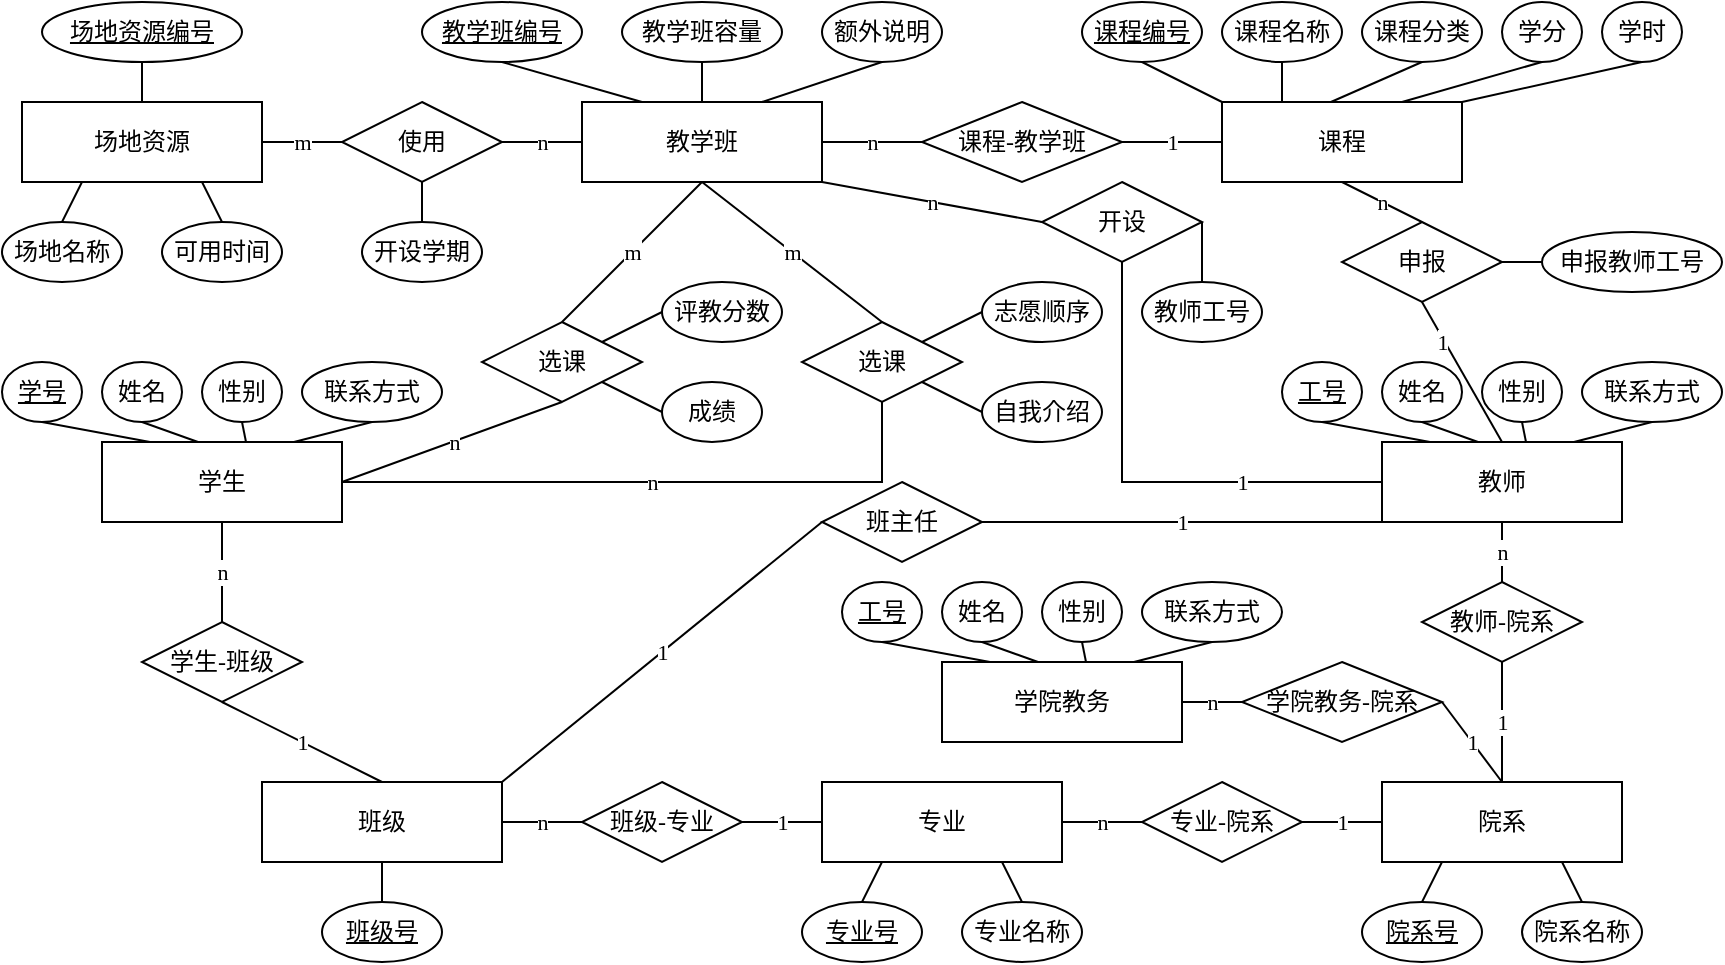 <mxfile version="24.7.17">
  <diagram id="R2lEEEUBdFMjLlhIrx00" name="Page-1">
    <mxGraphModel dx="437" dy="256" grid="1" gridSize="10" guides="1" tooltips="1" connect="1" arrows="1" fold="1" page="1" pageScale="1" pageWidth="1169" pageHeight="827" math="0" shadow="0" extFonts="Permanent Marker^https://fonts.googleapis.com/css?family=Permanent+Marker">
      <root>
        <mxCell id="0" />
        <mxCell id="1" parent="0" />
        <mxCell id="rlZl26VW5r2tXbXL2Wnd-157" value="学生" style="rounded=0;whiteSpace=wrap;html=1;fontFamily=宋体-简;" parent="1" vertex="1">
          <mxGeometry x="90" y="260" width="120" height="40" as="geometry" />
        </mxCell>
        <mxCell id="rlZl26VW5r2tXbXL2Wnd-158" value="学号" style="ellipse;whiteSpace=wrap;html=1;fontStyle=4;fontFamily=宋体-简;" parent="1" vertex="1">
          <mxGeometry x="40" y="220" width="40" height="30" as="geometry" />
        </mxCell>
        <mxCell id="rlZl26VW5r2tXbXL2Wnd-159" value="姓名" style="ellipse;whiteSpace=wrap;html=1;fontFamily=宋体-简;" parent="1" vertex="1">
          <mxGeometry x="90" y="220" width="40" height="30" as="geometry" />
        </mxCell>
        <mxCell id="rlZl26VW5r2tXbXL2Wnd-160" value="性别" style="ellipse;whiteSpace=wrap;html=1;fontFamily=宋体-简;" parent="1" vertex="1">
          <mxGeometry x="140" y="220" width="40" height="30" as="geometry" />
        </mxCell>
        <mxCell id="rlZl26VW5r2tXbXL2Wnd-161" value="" style="endArrow=none;html=1;rounded=0;entryX=0.5;entryY=1;entryDx=0;entryDy=0;exitX=0.2;exitY=0;exitDx=0;exitDy=0;exitPerimeter=0;fontFamily=宋体-简;" parent="1" source="rlZl26VW5r2tXbXL2Wnd-157" target="rlZl26VW5r2tXbXL2Wnd-158" edge="1">
          <mxGeometry width="50" height="50" relative="1" as="geometry">
            <mxPoint x="184" y="298.39" as="sourcePoint" />
            <mxPoint x="234" y="248.39" as="targetPoint" />
          </mxGeometry>
        </mxCell>
        <mxCell id="rlZl26VW5r2tXbXL2Wnd-162" value="" style="endArrow=none;html=1;rounded=0;entryX=0.5;entryY=1;entryDx=0;entryDy=0;exitX=0.4;exitY=0;exitDx=0;exitDy=0;exitPerimeter=0;fontFamily=宋体-简;" parent="1" source="rlZl26VW5r2tXbXL2Wnd-157" target="rlZl26VW5r2tXbXL2Wnd-159" edge="1">
          <mxGeometry width="50" height="50" relative="1" as="geometry">
            <mxPoint x="154" y="298.39" as="sourcePoint" />
            <mxPoint x="204" y="248.39" as="targetPoint" />
          </mxGeometry>
        </mxCell>
        <mxCell id="rlZl26VW5r2tXbXL2Wnd-163" value="" style="endArrow=none;html=1;rounded=0;entryX=0.5;entryY=1;entryDx=0;entryDy=0;exitX=0.6;exitY=0;exitDx=0;exitDy=0;exitPerimeter=0;fontFamily=宋体-简;" parent="1" source="rlZl26VW5r2tXbXL2Wnd-157" target="rlZl26VW5r2tXbXL2Wnd-160" edge="1">
          <mxGeometry width="50" height="50" relative="1" as="geometry">
            <mxPoint x="184" y="298.39" as="sourcePoint" />
            <mxPoint x="234" y="248.39" as="targetPoint" />
          </mxGeometry>
        </mxCell>
        <mxCell id="rlZl26VW5r2tXbXL2Wnd-164" value="联系方式" style="ellipse;whiteSpace=wrap;html=1;fontFamily=宋体-简;" parent="1" vertex="1">
          <mxGeometry x="190" y="220" width="70" height="30" as="geometry" />
        </mxCell>
        <mxCell id="rlZl26VW5r2tXbXL2Wnd-165" value="" style="endArrow=none;html=1;rounded=0;entryX=0.5;entryY=1;entryDx=0;entryDy=0;exitX=0.8;exitY=0;exitDx=0;exitDy=0;exitPerimeter=0;fontFamily=宋体-简;" parent="1" source="rlZl26VW5r2tXbXL2Wnd-157" target="rlZl26VW5r2tXbXL2Wnd-164" edge="1">
          <mxGeometry width="50" height="50" relative="1" as="geometry">
            <mxPoint x="184" y="298.39" as="sourcePoint" />
            <mxPoint x="234" y="248.39" as="targetPoint" />
          </mxGeometry>
        </mxCell>
        <mxCell id="rlZl26VW5r2tXbXL2Wnd-166" value="班级" style="rounded=0;whiteSpace=wrap;html=1;fontFamily=宋体-简;" parent="1" vertex="1">
          <mxGeometry x="170" y="430" width="120" height="40" as="geometry" />
        </mxCell>
        <mxCell id="rlZl26VW5r2tXbXL2Wnd-167" value="院系" style="rounded=0;whiteSpace=wrap;html=1;fontFamily=宋体-简;" parent="1" vertex="1">
          <mxGeometry x="730" y="430" width="120" height="40" as="geometry" />
        </mxCell>
        <mxCell id="rlZl26VW5r2tXbXL2Wnd-168" value="专业" style="rounded=0;whiteSpace=wrap;html=1;fontFamily=宋体-简;" parent="1" vertex="1">
          <mxGeometry x="450" y="430" width="120" height="40" as="geometry" />
        </mxCell>
        <mxCell id="rlZl26VW5r2tXbXL2Wnd-169" value="专业-院系" style="rhombus;whiteSpace=wrap;html=1;fontFamily=宋体-简;" parent="1" vertex="1">
          <mxGeometry x="610" y="430" width="80" height="40" as="geometry" />
        </mxCell>
        <mxCell id="rlZl26VW5r2tXbXL2Wnd-170" value="" style="endArrow=none;html=1;rounded=0;entryX=0;entryY=0.5;entryDx=0;entryDy=0;exitX=1;exitY=0.5;exitDx=0;exitDy=0;fontFamily=宋体-简;" parent="1" source="rlZl26VW5r2tXbXL2Wnd-168" target="rlZl26VW5r2tXbXL2Wnd-169" edge="1">
          <mxGeometry width="50" height="50" relative="1" as="geometry">
            <mxPoint x="644" y="512" as="sourcePoint" />
            <mxPoint x="654" y="572" as="targetPoint" />
          </mxGeometry>
        </mxCell>
        <mxCell id="rlZl26VW5r2tXbXL2Wnd-171" value="n" style="edgeLabel;html=1;align=center;verticalAlign=middle;resizable=0;points=[];fontFamily=宋体-简;" parent="rlZl26VW5r2tXbXL2Wnd-170" vertex="1" connectable="0">
          <mxGeometry relative="1" as="geometry">
            <mxPoint as="offset" />
          </mxGeometry>
        </mxCell>
        <mxCell id="rlZl26VW5r2tXbXL2Wnd-172" value="" style="endArrow=none;html=1;rounded=0;entryX=0;entryY=0.5;entryDx=0;entryDy=0;fontFamily=宋体-简;exitX=1;exitY=0.5;exitDx=0;exitDy=0;" parent="1" source="rlZl26VW5r2tXbXL2Wnd-169" target="rlZl26VW5r2tXbXL2Wnd-167" edge="1">
          <mxGeometry width="50" height="50" relative="1" as="geometry">
            <mxPoint x="674" y="450" as="sourcePoint" />
            <mxPoint x="604" y="458" as="targetPoint" />
          </mxGeometry>
        </mxCell>
        <mxCell id="rlZl26VW5r2tXbXL2Wnd-173" value="1" style="edgeLabel;html=1;align=center;verticalAlign=middle;resizable=0;points=[];fontFamily=宋体-简;" parent="rlZl26VW5r2tXbXL2Wnd-172" vertex="1" connectable="0">
          <mxGeometry relative="1" as="geometry">
            <mxPoint as="offset" />
          </mxGeometry>
        </mxCell>
        <mxCell id="rlZl26VW5r2tXbXL2Wnd-174" value="班级-专业" style="rhombus;whiteSpace=wrap;html=1;fontFamily=宋体-简;" parent="1" vertex="1">
          <mxGeometry x="330" y="430" width="80" height="40" as="geometry" />
        </mxCell>
        <mxCell id="rlZl26VW5r2tXbXL2Wnd-175" value="" style="endArrow=none;html=1;rounded=0;entryX=1;entryY=0.5;entryDx=0;entryDy=0;exitX=0;exitY=0.5;exitDx=0;exitDy=0;fontFamily=宋体-简;" parent="1" source="rlZl26VW5r2tXbXL2Wnd-174" target="rlZl26VW5r2tXbXL2Wnd-166" edge="1">
          <mxGeometry width="50" height="50" relative="1" as="geometry">
            <mxPoint x="344" y="580" as="sourcePoint" />
            <mxPoint x="394" y="530" as="targetPoint" />
          </mxGeometry>
        </mxCell>
        <mxCell id="rlZl26VW5r2tXbXL2Wnd-176" value="n" style="edgeLabel;html=1;align=center;verticalAlign=middle;resizable=0;points=[];fontFamily=宋体-简;" parent="rlZl26VW5r2tXbXL2Wnd-175" vertex="1" connectable="0">
          <mxGeometry relative="1" as="geometry">
            <mxPoint as="offset" />
          </mxGeometry>
        </mxCell>
        <mxCell id="rlZl26VW5r2tXbXL2Wnd-177" value="" style="endArrow=none;html=1;rounded=0;exitX=1;exitY=0.5;exitDx=0;exitDy=0;entryX=0;entryY=0.5;entryDx=0;entryDy=0;fontFamily=宋体-简;" parent="1" source="rlZl26VW5r2tXbXL2Wnd-174" target="rlZl26VW5r2tXbXL2Wnd-168" edge="1">
          <mxGeometry width="50" height="50" relative="1" as="geometry">
            <mxPoint x="554" y="560" as="sourcePoint" />
            <mxPoint x="604" y="510" as="targetPoint" />
          </mxGeometry>
        </mxCell>
        <mxCell id="rlZl26VW5r2tXbXL2Wnd-178" value="1" style="edgeLabel;html=1;align=center;verticalAlign=middle;resizable=0;points=[];fontFamily=宋体-简;" parent="rlZl26VW5r2tXbXL2Wnd-177" vertex="1" connectable="0">
          <mxGeometry relative="1" as="geometry">
            <mxPoint as="offset" />
          </mxGeometry>
        </mxCell>
        <mxCell id="rlZl26VW5r2tXbXL2Wnd-179" value="班级号" style="ellipse;whiteSpace=wrap;html=1;fontStyle=4;fontFamily=宋体-简;" parent="1" vertex="1">
          <mxGeometry x="200" y="490" width="60" height="30" as="geometry" />
        </mxCell>
        <mxCell id="rlZl26VW5r2tXbXL2Wnd-185" value="" style="endArrow=none;html=1;rounded=0;entryX=0.5;entryY=1;entryDx=0;entryDy=0;exitX=0.5;exitY=0;exitDx=0;exitDy=0;fontFamily=宋体-简;" parent="1" source="rlZl26VW5r2tXbXL2Wnd-179" target="rlZl26VW5r2tXbXL2Wnd-166" edge="1">
          <mxGeometry width="50" height="50" relative="1" as="geometry">
            <mxPoint x="364" y="460" as="sourcePoint" />
            <mxPoint x="414" y="410" as="targetPoint" />
          </mxGeometry>
        </mxCell>
        <mxCell id="rlZl26VW5r2tXbXL2Wnd-186" value="专业名称" style="ellipse;whiteSpace=wrap;html=1;fontFamily=宋体-简;" parent="1" vertex="1">
          <mxGeometry x="520" y="490" width="60" height="30" as="geometry" />
        </mxCell>
        <mxCell id="rlZl26VW5r2tXbXL2Wnd-187" value="" style="endArrow=none;html=1;rounded=0;entryX=0.75;entryY=1;entryDx=0;entryDy=0;exitX=0.5;exitY=0;exitDx=0;exitDy=0;fontFamily=宋体-简;" parent="1" source="rlZl26VW5r2tXbXL2Wnd-186" target="rlZl26VW5r2tXbXL2Wnd-168" edge="1">
          <mxGeometry width="50" height="50" relative="1" as="geometry">
            <mxPoint x="224" y="500" as="sourcePoint" />
            <mxPoint x="224" y="480" as="targetPoint" />
          </mxGeometry>
        </mxCell>
        <mxCell id="rlZl26VW5r2tXbXL2Wnd-188" value="专业号" style="ellipse;whiteSpace=wrap;html=1;fontStyle=4;fontFamily=宋体-简;" parent="1" vertex="1">
          <mxGeometry x="440" y="490" width="60" height="30" as="geometry" />
        </mxCell>
        <mxCell id="rlZl26VW5r2tXbXL2Wnd-189" value="" style="endArrow=none;html=1;rounded=0;entryX=0.25;entryY=1;entryDx=0;entryDy=0;exitX=0.5;exitY=0;exitDx=0;exitDy=0;fontFamily=宋体-简;" parent="1" source="rlZl26VW5r2tXbXL2Wnd-188" target="rlZl26VW5r2tXbXL2Wnd-168" edge="1">
          <mxGeometry width="50" height="50" relative="1" as="geometry">
            <mxPoint x="534" y="500" as="sourcePoint" />
            <mxPoint x="534" y="480" as="targetPoint" />
          </mxGeometry>
        </mxCell>
        <mxCell id="rlZl26VW5r2tXbXL2Wnd-190" value="院系名称" style="ellipse;whiteSpace=wrap;html=1;fontFamily=宋体-简;" parent="1" vertex="1">
          <mxGeometry x="800" y="490" width="60" height="30" as="geometry" />
        </mxCell>
        <mxCell id="rlZl26VW5r2tXbXL2Wnd-191" value="" style="endArrow=none;html=1;rounded=0;exitX=0.5;exitY=0;exitDx=0;exitDy=0;entryX=0.75;entryY=1;entryDx=0;entryDy=0;fontFamily=宋体-简;" parent="1" source="rlZl26VW5r2tXbXL2Wnd-190" target="rlZl26VW5r2tXbXL2Wnd-167" edge="1">
          <mxGeometry width="50" height="50" relative="1" as="geometry">
            <mxPoint x="504" y="500" as="sourcePoint" />
            <mxPoint x="804" y="470" as="targetPoint" />
          </mxGeometry>
        </mxCell>
        <mxCell id="rlZl26VW5r2tXbXL2Wnd-192" value="院系号" style="ellipse;whiteSpace=wrap;html=1;fontStyle=4;fontFamily=宋体-简;" parent="1" vertex="1">
          <mxGeometry x="720" y="490" width="60" height="30" as="geometry" />
        </mxCell>
        <mxCell id="rlZl26VW5r2tXbXL2Wnd-193" value="" style="endArrow=none;html=1;rounded=0;exitX=0.5;exitY=0;exitDx=0;exitDy=0;entryX=0.25;entryY=1;entryDx=0;entryDy=0;fontFamily=宋体-简;" parent="1" source="rlZl26VW5r2tXbXL2Wnd-192" target="rlZl26VW5r2tXbXL2Wnd-167" edge="1">
          <mxGeometry width="50" height="50" relative="1" as="geometry">
            <mxPoint x="814" y="500" as="sourcePoint" />
            <mxPoint x="754" y="480" as="targetPoint" />
          </mxGeometry>
        </mxCell>
        <mxCell id="rlZl26VW5r2tXbXL2Wnd-194" value="学生-班级" style="rhombus;whiteSpace=wrap;html=1;fontFamily=宋体-简;" parent="1" vertex="1">
          <mxGeometry x="110" y="350" width="80" height="40" as="geometry" />
        </mxCell>
        <mxCell id="rlZl26VW5r2tXbXL2Wnd-195" value="" style="endArrow=none;html=1;rounded=0;exitX=0.5;exitY=1;exitDx=0;exitDy=0;entryX=0.5;entryY=0;entryDx=0;entryDy=0;fontFamily=宋体-简;" parent="1" source="rlZl26VW5r2tXbXL2Wnd-194" target="rlZl26VW5r2tXbXL2Wnd-166" edge="1">
          <mxGeometry width="50" height="50" relative="1" as="geometry">
            <mxPoint x="304" y="380.72" as="sourcePoint" />
            <mxPoint x="344" y="380.72" as="targetPoint" />
          </mxGeometry>
        </mxCell>
        <mxCell id="rlZl26VW5r2tXbXL2Wnd-196" value="1" style="edgeLabel;html=1;align=center;verticalAlign=middle;resizable=0;points=[];fontFamily=宋体-简;" parent="rlZl26VW5r2tXbXL2Wnd-195" vertex="1" connectable="0">
          <mxGeometry relative="1" as="geometry">
            <mxPoint as="offset" />
          </mxGeometry>
        </mxCell>
        <mxCell id="rlZl26VW5r2tXbXL2Wnd-197" value="" style="endArrow=none;html=1;rounded=0;entryX=0.5;entryY=1;entryDx=0;entryDy=0;exitX=0.5;exitY=0;exitDx=0;exitDy=0;fontFamily=宋体-简;" parent="1" source="rlZl26VW5r2tXbXL2Wnd-194" target="rlZl26VW5r2tXbXL2Wnd-157" edge="1">
          <mxGeometry width="50" height="50" relative="1" as="geometry">
            <mxPoint x="264" y="450" as="sourcePoint" />
            <mxPoint x="224" y="450" as="targetPoint" />
          </mxGeometry>
        </mxCell>
        <mxCell id="rlZl26VW5r2tXbXL2Wnd-198" value="n" style="edgeLabel;html=1;align=center;verticalAlign=middle;resizable=0;points=[];fontFamily=宋体-简;" parent="rlZl26VW5r2tXbXL2Wnd-197" vertex="1" connectable="0">
          <mxGeometry relative="1" as="geometry">
            <mxPoint as="offset" />
          </mxGeometry>
        </mxCell>
        <mxCell id="rlZl26VW5r2tXbXL2Wnd-209" value="教师" style="rounded=0;whiteSpace=wrap;html=1;fontFamily=宋体-简;" parent="1" vertex="1">
          <mxGeometry x="730" y="260" width="120" height="40" as="geometry" />
        </mxCell>
        <mxCell id="rlZl26VW5r2tXbXL2Wnd-210" value="工号" style="ellipse;whiteSpace=wrap;html=1;fontStyle=4;fontFamily=宋体-简;" parent="1" vertex="1">
          <mxGeometry x="680" y="220" width="40" height="30" as="geometry" />
        </mxCell>
        <mxCell id="rlZl26VW5r2tXbXL2Wnd-211" value="姓名" style="ellipse;whiteSpace=wrap;html=1;fontFamily=宋体-简;" parent="1" vertex="1">
          <mxGeometry x="730" y="220" width="40" height="30" as="geometry" />
        </mxCell>
        <mxCell id="rlZl26VW5r2tXbXL2Wnd-212" value="性别" style="ellipse;whiteSpace=wrap;html=1;fontFamily=宋体-简;" parent="1" vertex="1">
          <mxGeometry x="780" y="220" width="40" height="30" as="geometry" />
        </mxCell>
        <mxCell id="rlZl26VW5r2tXbXL2Wnd-213" value="" style="endArrow=none;html=1;rounded=0;entryX=0.5;entryY=1;entryDx=0;entryDy=0;exitX=0.2;exitY=0;exitDx=0;exitDy=0;exitPerimeter=0;fontFamily=宋体-简;" parent="1" source="rlZl26VW5r2tXbXL2Wnd-209" target="rlZl26VW5r2tXbXL2Wnd-210" edge="1">
          <mxGeometry width="50" height="50" relative="1" as="geometry">
            <mxPoint x="758" y="256.39" as="sourcePoint" />
            <mxPoint x="874" y="246.39" as="targetPoint" />
          </mxGeometry>
        </mxCell>
        <mxCell id="rlZl26VW5r2tXbXL2Wnd-214" value="" style="endArrow=none;html=1;rounded=0;entryX=0.5;entryY=1;entryDx=0;entryDy=0;exitX=0.4;exitY=0;exitDx=0;exitDy=0;exitPerimeter=0;fontFamily=宋体-简;" parent="1" source="rlZl26VW5r2tXbXL2Wnd-209" target="rlZl26VW5r2tXbXL2Wnd-211" edge="1">
          <mxGeometry width="50" height="50" relative="1" as="geometry">
            <mxPoint x="782" y="256.39" as="sourcePoint" />
            <mxPoint x="844" y="246.39" as="targetPoint" />
          </mxGeometry>
        </mxCell>
        <mxCell id="rlZl26VW5r2tXbXL2Wnd-215" value="" style="endArrow=none;html=1;rounded=0;entryX=0.5;entryY=1;entryDx=0;entryDy=0;exitX=0.6;exitY=0;exitDx=0;exitDy=0;exitPerimeter=0;fontFamily=宋体-简;" parent="1" source="rlZl26VW5r2tXbXL2Wnd-209" target="rlZl26VW5r2tXbXL2Wnd-212" edge="1">
          <mxGeometry width="50" height="50" relative="1" as="geometry">
            <mxPoint x="806" y="256.39" as="sourcePoint" />
            <mxPoint x="874" y="246.39" as="targetPoint" />
          </mxGeometry>
        </mxCell>
        <mxCell id="rlZl26VW5r2tXbXL2Wnd-216" value="联系方式" style="ellipse;whiteSpace=wrap;html=1;fontFamily=宋体-简;" parent="1" vertex="1">
          <mxGeometry x="830" y="220" width="70" height="30" as="geometry" />
        </mxCell>
        <mxCell id="rlZl26VW5r2tXbXL2Wnd-217" value="" style="endArrow=none;html=1;rounded=0;entryX=0.5;entryY=1;entryDx=0;entryDy=0;exitX=0.8;exitY=0;exitDx=0;exitDy=0;exitPerimeter=0;fontFamily=宋体-简;" parent="1" source="rlZl26VW5r2tXbXL2Wnd-209" target="rlZl26VW5r2tXbXL2Wnd-216" edge="1">
          <mxGeometry width="50" height="50" relative="1" as="geometry">
            <mxPoint x="830" y="256.39" as="sourcePoint" />
            <mxPoint x="874" y="246.39" as="targetPoint" />
          </mxGeometry>
        </mxCell>
        <mxCell id="rlZl26VW5r2tXbXL2Wnd-218" value="教师-院系" style="rhombus;whiteSpace=wrap;html=1;fontFamily=宋体-简;" parent="1" vertex="1">
          <mxGeometry x="750" y="330" width="80" height="40" as="geometry" />
        </mxCell>
        <mxCell id="rlZl26VW5r2tXbXL2Wnd-219" value="" style="endArrow=none;html=1;rounded=0;entryX=0.5;entryY=1;entryDx=0;entryDy=0;exitX=0.5;exitY=0;exitDx=0;exitDy=0;fontFamily=宋体-简;" parent="1" source="rlZl26VW5r2tXbXL2Wnd-218" target="rlZl26VW5r2tXbXL2Wnd-209" edge="1">
          <mxGeometry width="50" height="50" relative="1" as="geometry">
            <mxPoint x="444" y="360" as="sourcePoint" />
            <mxPoint x="244" y="330" as="targetPoint" />
          </mxGeometry>
        </mxCell>
        <mxCell id="rlZl26VW5r2tXbXL2Wnd-220" value="n" style="edgeLabel;html=1;align=center;verticalAlign=middle;resizable=0;points=[];fontFamily=宋体-简;" parent="rlZl26VW5r2tXbXL2Wnd-219" vertex="1" connectable="0">
          <mxGeometry relative="1" as="geometry">
            <mxPoint as="offset" />
          </mxGeometry>
        </mxCell>
        <mxCell id="rlZl26VW5r2tXbXL2Wnd-221" value="" style="endArrow=none;html=1;rounded=0;exitX=0.5;exitY=1;exitDx=0;exitDy=0;entryX=0.5;entryY=0;entryDx=0;entryDy=0;fontFamily=宋体-简;" parent="1" source="rlZl26VW5r2tXbXL2Wnd-218" target="rlZl26VW5r2tXbXL2Wnd-167" edge="1">
          <mxGeometry width="50" height="50" relative="1" as="geometry">
            <mxPoint x="424" y="390.02" as="sourcePoint" />
            <mxPoint x="754" y="420.02" as="targetPoint" />
          </mxGeometry>
        </mxCell>
        <mxCell id="rlZl26VW5r2tXbXL2Wnd-222" value="1" style="edgeLabel;html=1;align=center;verticalAlign=middle;resizable=0;points=[];fontFamily=宋体-简;" parent="rlZl26VW5r2tXbXL2Wnd-221" vertex="1" connectable="0">
          <mxGeometry relative="1" as="geometry">
            <mxPoint as="offset" />
          </mxGeometry>
        </mxCell>
        <mxCell id="rlZl26VW5r2tXbXL2Wnd-223" value="班主任" style="rhombus;whiteSpace=wrap;html=1;fontFamily=宋体-简;" parent="1" vertex="1">
          <mxGeometry x="450" y="280" width="80" height="40" as="geometry" />
        </mxCell>
        <mxCell id="rlZl26VW5r2tXbXL2Wnd-224" value="" style="endArrow=none;html=1;rounded=0;exitX=0;exitY=1;exitDx=0;exitDy=0;entryX=1;entryY=0.5;entryDx=0;entryDy=0;fontFamily=宋体-简;" parent="1" source="rlZl26VW5r2tXbXL2Wnd-209" target="rlZl26VW5r2tXbXL2Wnd-223" edge="1">
          <mxGeometry width="50" height="50" relative="1" as="geometry">
            <mxPoint x="444" y="400" as="sourcePoint" />
            <mxPoint x="774" y="430" as="targetPoint" />
          </mxGeometry>
        </mxCell>
        <mxCell id="rlZl26VW5r2tXbXL2Wnd-225" value="1" style="edgeLabel;html=1;align=center;verticalAlign=middle;resizable=0;points=[];fontFamily=宋体-简;" parent="rlZl26VW5r2tXbXL2Wnd-224" vertex="1" connectable="0">
          <mxGeometry relative="1" as="geometry">
            <mxPoint as="offset" />
          </mxGeometry>
        </mxCell>
        <mxCell id="rlZl26VW5r2tXbXL2Wnd-226" value="" style="endArrow=none;html=1;rounded=0;exitX=0;exitY=0.5;exitDx=0;exitDy=0;fontFamily=宋体-简;entryX=1;entryY=0;entryDx=0;entryDy=0;" parent="1" source="rlZl26VW5r2tXbXL2Wnd-223" target="rlZl26VW5r2tXbXL2Wnd-166" edge="1">
          <mxGeometry width="50" height="50" relative="1" as="geometry">
            <mxPoint x="475" y="320" as="sourcePoint" />
            <mxPoint x="280" y="480" as="targetPoint" />
          </mxGeometry>
        </mxCell>
        <mxCell id="rlZl26VW5r2tXbXL2Wnd-227" value="1" style="edgeLabel;html=1;align=center;verticalAlign=middle;resizable=0;points=[];fontFamily=宋体-简;" parent="rlZl26VW5r2tXbXL2Wnd-226" vertex="1" connectable="0">
          <mxGeometry relative="1" as="geometry">
            <mxPoint as="offset" />
          </mxGeometry>
        </mxCell>
        <mxCell id="rlZl26VW5r2tXbXL2Wnd-228" value="课程" style="rounded=0;whiteSpace=wrap;html=1;fontFamily=宋体-简;" parent="1" vertex="1">
          <mxGeometry x="650" y="90" width="120" height="40" as="geometry" />
        </mxCell>
        <mxCell id="rlZl26VW5r2tXbXL2Wnd-229" value="课程名称" style="ellipse;whiteSpace=wrap;html=1;fontFamily=宋体-简;" parent="1" vertex="1">
          <mxGeometry x="650" y="40" width="60" height="30" as="geometry" />
        </mxCell>
        <mxCell id="rlZl26VW5r2tXbXL2Wnd-230" value="学分" style="ellipse;whiteSpace=wrap;html=1;fontFamily=宋体-简;" parent="1" vertex="1">
          <mxGeometry x="790" y="40" width="40" height="30" as="geometry" />
        </mxCell>
        <mxCell id="rlZl26VW5r2tXbXL2Wnd-231" value="课程编号" style="ellipse;whiteSpace=wrap;html=1;fontStyle=4;fontFamily=宋体-简;" parent="1" vertex="1">
          <mxGeometry x="580" y="40" width="60" height="30" as="geometry" />
        </mxCell>
        <mxCell id="rlZl26VW5r2tXbXL2Wnd-232" value="课程分类" style="ellipse;whiteSpace=wrap;html=1;fontFamily=宋体-简;" parent="1" vertex="1">
          <mxGeometry x="720" y="40" width="60" height="30" as="geometry" />
        </mxCell>
        <mxCell id="rlZl26VW5r2tXbXL2Wnd-233" value="" style="endArrow=none;html=1;rounded=0;entryX=0.5;entryY=1;entryDx=0;entryDy=0;exitX=0;exitY=0;exitDx=0;exitDy=0;fontFamily=宋体-简;" parent="1" source="rlZl26VW5r2tXbXL2Wnd-228" target="rlZl26VW5r2tXbXL2Wnd-231" edge="1">
          <mxGeometry width="50" height="50" relative="1" as="geometry">
            <mxPoint x="628" y="90" as="sourcePoint" />
            <mxPoint x="574" y="80" as="targetPoint" />
          </mxGeometry>
        </mxCell>
        <mxCell id="rlZl26VW5r2tXbXL2Wnd-234" value="" style="endArrow=none;html=1;rounded=0;entryX=0.5;entryY=1;entryDx=0;entryDy=0;exitX=0.25;exitY=0;exitDx=0;exitDy=0;fontFamily=宋体-简;" parent="1" source="rlZl26VW5r2tXbXL2Wnd-228" target="rlZl26VW5r2tXbXL2Wnd-229" edge="1">
          <mxGeometry width="50" height="50" relative="1" as="geometry">
            <mxPoint x="696" y="95" as="sourcePoint" />
            <mxPoint x="632" y="75" as="targetPoint" />
          </mxGeometry>
        </mxCell>
        <mxCell id="rlZl26VW5r2tXbXL2Wnd-235" value="" style="endArrow=none;html=1;rounded=0;entryX=0.5;entryY=1;entryDx=0;entryDy=0;exitX=0.454;exitY=0;exitDx=0;exitDy=0;exitPerimeter=0;fontFamily=宋体-简;" parent="1" source="rlZl26VW5r2tXbXL2Wnd-228" target="rlZl26VW5r2tXbXL2Wnd-232" edge="1">
          <mxGeometry width="50" height="50" relative="1" as="geometry">
            <mxPoint x="658" y="100" as="sourcePoint" />
            <mxPoint x="644" y="80" as="targetPoint" />
          </mxGeometry>
        </mxCell>
        <mxCell id="rlZl26VW5r2tXbXL2Wnd-236" value="" style="endArrow=none;html=1;rounded=0;entryX=0.5;entryY=1;entryDx=0;entryDy=0;exitX=0.75;exitY=0;exitDx=0;exitDy=0;fontFamily=宋体-简;" parent="1" source="rlZl26VW5r2tXbXL2Wnd-228" target="rlZl26VW5r2tXbXL2Wnd-230" edge="1">
          <mxGeometry width="50" height="50" relative="1" as="geometry">
            <mxPoint x="682" y="100" as="sourcePoint" />
            <mxPoint x="714" y="80" as="targetPoint" />
          </mxGeometry>
        </mxCell>
        <mxCell id="rlZl26VW5r2tXbXL2Wnd-237" value="申报" style="rhombus;whiteSpace=wrap;html=1;fontFamily=宋体-简;" parent="1" vertex="1">
          <mxGeometry x="710" y="150" width="80" height="40" as="geometry" />
        </mxCell>
        <mxCell id="rlZl26VW5r2tXbXL2Wnd-238" value="" style="endArrow=none;html=1;rounded=0;entryX=0.5;entryY=1;entryDx=0;entryDy=0;exitX=0.5;exitY=0;exitDx=0;exitDy=0;fontFamily=宋体-简;" parent="1" source="rlZl26VW5r2tXbXL2Wnd-237" target="rlZl26VW5r2tXbXL2Wnd-228" edge="1">
          <mxGeometry width="50" height="50" relative="1" as="geometry">
            <mxPoint x="654" y="169" as="sourcePoint" />
            <mxPoint x="704" y="170" as="targetPoint" />
          </mxGeometry>
        </mxCell>
        <mxCell id="rlZl26VW5r2tXbXL2Wnd-239" value="n" style="edgeLabel;html=1;align=center;verticalAlign=middle;resizable=0;points=[];fontFamily=宋体-简;" parent="rlZl26VW5r2tXbXL2Wnd-238" vertex="1" connectable="0">
          <mxGeometry relative="1" as="geometry">
            <mxPoint as="offset" />
          </mxGeometry>
        </mxCell>
        <mxCell id="rlZl26VW5r2tXbXL2Wnd-240" value="" style="endArrow=none;html=1;rounded=0;entryX=0.5;entryY=1;entryDx=0;entryDy=0;exitX=0.5;exitY=0;exitDx=0;exitDy=0;fontFamily=宋体-简;" parent="1" source="rlZl26VW5r2tXbXL2Wnd-209" target="rlZl26VW5r2tXbXL2Wnd-237" edge="1">
          <mxGeometry width="50" height="50" relative="1" as="geometry">
            <mxPoint x="664" y="109" as="sourcePoint" />
            <mxPoint x="664" y="70" as="targetPoint" />
            <Array as="points" />
          </mxGeometry>
        </mxCell>
        <mxCell id="rlZl26VW5r2tXbXL2Wnd-241" value="1" style="edgeLabel;html=1;align=center;verticalAlign=middle;resizable=0;points=[];fontFamily=宋体-简;" parent="rlZl26VW5r2tXbXL2Wnd-240" vertex="1" connectable="0">
          <mxGeometry relative="1" as="geometry">
            <mxPoint x="-10" y="-15" as="offset" />
          </mxGeometry>
        </mxCell>
        <mxCell id="rlZl26VW5r2tXbXL2Wnd-242" value="教学班" style="rounded=0;whiteSpace=wrap;html=1;fontFamily=宋体-简;" parent="1" vertex="1">
          <mxGeometry x="330" y="90" width="120" height="40" as="geometry" />
        </mxCell>
        <mxCell id="rlZl26VW5r2tXbXL2Wnd-243" value="课程-教学班" style="rhombus;whiteSpace=wrap;html=1;fontFamily=宋体-简;" parent="1" vertex="1">
          <mxGeometry x="500" y="90" width="100" height="40" as="geometry" />
        </mxCell>
        <mxCell id="rlZl26VW5r2tXbXL2Wnd-244" value="" style="endArrow=none;html=1;rounded=0;exitX=1;exitY=0.5;exitDx=0;exitDy=0;entryX=0;entryY=0.5;entryDx=0;entryDy=0;fontFamily=宋体-简;" parent="1" source="rlZl26VW5r2tXbXL2Wnd-243" target="rlZl26VW5r2tXbXL2Wnd-228" edge="1">
          <mxGeometry width="50" height="50" relative="1" as="geometry">
            <mxPoint x="600" y="110" as="sourcePoint" />
            <mxPoint x="584" y="120" as="targetPoint" />
          </mxGeometry>
        </mxCell>
        <mxCell id="rlZl26VW5r2tXbXL2Wnd-245" value="1" style="edgeLabel;html=1;align=center;verticalAlign=middle;resizable=0;points=[];fontFamily=宋体-简;" parent="rlZl26VW5r2tXbXL2Wnd-244" vertex="1" connectable="0">
          <mxGeometry relative="1" as="geometry">
            <mxPoint as="offset" />
          </mxGeometry>
        </mxCell>
        <mxCell id="rlZl26VW5r2tXbXL2Wnd-246" value="" style="endArrow=none;html=1;rounded=0;exitX=0;exitY=0.5;exitDx=0;exitDy=0;entryX=1;entryY=0.5;entryDx=0;entryDy=0;fontFamily=宋体-简;" parent="1" source="rlZl26VW5r2tXbXL2Wnd-243" target="rlZl26VW5r2tXbXL2Wnd-242" edge="1">
          <mxGeometry width="50" height="50" relative="1" as="geometry">
            <mxPoint x="474" y="109.76" as="sourcePoint" />
            <mxPoint x="444" y="130" as="targetPoint" />
          </mxGeometry>
        </mxCell>
        <mxCell id="rlZl26VW5r2tXbXL2Wnd-247" value="n" style="edgeLabel;html=1;align=center;verticalAlign=middle;resizable=0;points=[];fontFamily=宋体-简;" parent="rlZl26VW5r2tXbXL2Wnd-246" vertex="1" connectable="0">
          <mxGeometry relative="1" as="geometry">
            <mxPoint as="offset" />
          </mxGeometry>
        </mxCell>
        <mxCell id="rlZl26VW5r2tXbXL2Wnd-248" value="教师工号" style="ellipse;whiteSpace=wrap;html=1;fontFamily=宋体-简;" parent="1" vertex="1">
          <mxGeometry x="610" y="180" width="60" height="30" as="geometry" />
        </mxCell>
        <mxCell id="rlZl26VW5r2tXbXL2Wnd-249" value="教学班编号" style="ellipse;whiteSpace=wrap;html=1;fontStyle=4;fontFamily=宋体-简;" parent="1" vertex="1">
          <mxGeometry x="250" y="40" width="80" height="30" as="geometry" />
        </mxCell>
        <mxCell id="rlZl26VW5r2tXbXL2Wnd-250" value="教学班容量" style="ellipse;whiteSpace=wrap;html=1;fontFamily=宋体-简;" parent="1" vertex="1">
          <mxGeometry x="350" y="40" width="80" height="30" as="geometry" />
        </mxCell>
        <mxCell id="rlZl26VW5r2tXbXL2Wnd-251" value="申报教师工号" style="ellipse;whiteSpace=wrap;html=1;fontFamily=宋体-简;" parent="1" vertex="1">
          <mxGeometry x="810" y="155" width="90" height="30" as="geometry" />
        </mxCell>
        <mxCell id="rlZl26VW5r2tXbXL2Wnd-252" value="" style="endArrow=none;html=1;rounded=0;exitX=1;exitY=0.5;exitDx=0;exitDy=0;entryX=0;entryY=0.5;entryDx=0;entryDy=0;fontFamily=宋体-简;" parent="1" source="rlZl26VW5r2tXbXL2Wnd-237" target="rlZl26VW5r2tXbXL2Wnd-251" edge="1">
          <mxGeometry width="50" height="50" relative="1" as="geometry">
            <mxPoint x="744" y="180" as="sourcePoint" />
            <mxPoint x="794" y="130" as="targetPoint" />
          </mxGeometry>
        </mxCell>
        <mxCell id="rlZl26VW5r2tXbXL2Wnd-253" value="学院教务-院系" style="rhombus;whiteSpace=wrap;html=1;fontFamily=宋体-简;" parent="1" vertex="1">
          <mxGeometry x="660" y="370" width="100" height="40" as="geometry" />
        </mxCell>
        <mxCell id="rlZl26VW5r2tXbXL2Wnd-254" value="" style="endArrow=none;html=1;rounded=0;entryX=0.5;entryY=0;entryDx=0;entryDy=0;exitX=1;exitY=0.5;exitDx=0;exitDy=0;fontFamily=宋体-简;" parent="1" source="rlZl26VW5r2tXbXL2Wnd-253" target="rlZl26VW5r2tXbXL2Wnd-167" edge="1">
          <mxGeometry width="50" height="50" relative="1" as="geometry">
            <mxPoint x="954" y="410" as="sourcePoint" />
            <mxPoint x="994" y="410" as="targetPoint" />
          </mxGeometry>
        </mxCell>
        <mxCell id="rlZl26VW5r2tXbXL2Wnd-255" value="1" style="edgeLabel;html=1;align=center;verticalAlign=middle;resizable=0;points=[];fontFamily=宋体-简;" parent="rlZl26VW5r2tXbXL2Wnd-254" vertex="1" connectable="0">
          <mxGeometry relative="1" as="geometry">
            <mxPoint as="offset" />
          </mxGeometry>
        </mxCell>
        <mxCell id="rlZl26VW5r2tXbXL2Wnd-257" value="额外说明" style="ellipse;whiteSpace=wrap;html=1;fontFamily=宋体-简;" parent="1" vertex="1">
          <mxGeometry x="450" y="40" width="60" height="30" as="geometry" />
        </mxCell>
        <mxCell id="rlZl26VW5r2tXbXL2Wnd-258" value="" style="endArrow=none;html=1;rounded=0;exitX=0.5;exitY=1;exitDx=0;exitDy=0;entryX=0.25;entryY=0;entryDx=0;entryDy=0;fontFamily=宋体-简;" parent="1" source="rlZl26VW5r2tXbXL2Wnd-249" target="rlZl26VW5r2tXbXL2Wnd-242" edge="1">
          <mxGeometry width="50" height="50" relative="1" as="geometry">
            <mxPoint x="294" y="170" as="sourcePoint" />
            <mxPoint x="344" y="120" as="targetPoint" />
          </mxGeometry>
        </mxCell>
        <mxCell id="rlZl26VW5r2tXbXL2Wnd-259" value="" style="endArrow=none;html=1;rounded=0;exitX=0.5;exitY=0;exitDx=0;exitDy=0;entryX=1;entryY=0.5;entryDx=0;entryDy=0;fontFamily=宋体-简;" parent="1" source="rlZl26VW5r2tXbXL2Wnd-248" target="rlZl26VW5r2tXbXL2Wnd-295" edge="1">
          <mxGeometry width="50" height="50" relative="1" as="geometry">
            <mxPoint x="564" y="210" as="sourcePoint" />
            <mxPoint x="720" y="220" as="targetPoint" />
          </mxGeometry>
        </mxCell>
        <mxCell id="rlZl26VW5r2tXbXL2Wnd-260" value="" style="endArrow=none;html=1;rounded=0;exitX=0.5;exitY=1;exitDx=0;exitDy=0;entryX=0.5;entryY=0;entryDx=0;entryDy=0;fontFamily=宋体-简;" parent="1" source="rlZl26VW5r2tXbXL2Wnd-250" target="rlZl26VW5r2tXbXL2Wnd-242" edge="1">
          <mxGeometry width="50" height="50" relative="1" as="geometry">
            <mxPoint x="214" y="90" as="sourcePoint" />
            <mxPoint x="346" y="109" as="targetPoint" />
          </mxGeometry>
        </mxCell>
        <mxCell id="rlZl26VW5r2tXbXL2Wnd-262" value="" style="endArrow=none;html=1;rounded=0;exitX=0.5;exitY=1;exitDx=0;exitDy=0;entryX=0.75;entryY=0;entryDx=0;entryDy=0;fontFamily=宋体-简;" parent="1" source="rlZl26VW5r2tXbXL2Wnd-257" target="rlZl26VW5r2tXbXL2Wnd-242" edge="1">
          <mxGeometry width="50" height="50" relative="1" as="geometry">
            <mxPoint x="234" y="110" as="sourcePoint" />
            <mxPoint x="366" y="129" as="targetPoint" />
          </mxGeometry>
        </mxCell>
        <mxCell id="rlZl26VW5r2tXbXL2Wnd-263" value="场地资源" style="rounded=0;whiteSpace=wrap;html=1;fontFamily=宋体-简;" parent="1" vertex="1">
          <mxGeometry x="50" y="90" width="120" height="40" as="geometry" />
        </mxCell>
        <mxCell id="rlZl26VW5r2tXbXL2Wnd-264" value="选课" style="rhombus;whiteSpace=wrap;html=1;fontFamily=宋体-简;" parent="1" vertex="1">
          <mxGeometry x="280" y="200" width="80" height="40" as="geometry" />
        </mxCell>
        <mxCell id="rlZl26VW5r2tXbXL2Wnd-265" value="成绩" style="ellipse;whiteSpace=wrap;html=1;fontFamily=宋体-简;" parent="1" vertex="1">
          <mxGeometry x="370" y="230" width="50" height="30" as="geometry" />
        </mxCell>
        <mxCell id="rlZl26VW5r2tXbXL2Wnd-266" value="" style="endArrow=none;html=1;rounded=0;exitX=1;exitY=0.5;exitDx=0;exitDy=0;entryX=0.5;entryY=1;entryDx=0;entryDy=0;fontFamily=宋体-简;" parent="1" source="rlZl26VW5r2tXbXL2Wnd-157" target="rlZl26VW5r2tXbXL2Wnd-264" edge="1">
          <mxGeometry width="50" height="50" relative="1" as="geometry">
            <mxPoint x="254" y="280" as="sourcePoint" />
            <mxPoint x="304" y="230" as="targetPoint" />
          </mxGeometry>
        </mxCell>
        <mxCell id="rlZl26VW5r2tXbXL2Wnd-267" value="n" style="edgeLabel;html=1;align=center;verticalAlign=middle;resizable=0;points=[];fontFamily=宋体-简;" parent="rlZl26VW5r2tXbXL2Wnd-266" vertex="1" connectable="0">
          <mxGeometry relative="1" as="geometry">
            <mxPoint x="1" as="offset" />
          </mxGeometry>
        </mxCell>
        <mxCell id="rlZl26VW5r2tXbXL2Wnd-268" value="" style="endArrow=none;html=1;rounded=0;exitX=0.5;exitY=1;exitDx=0;exitDy=0;entryX=0.5;entryY=0;entryDx=0;entryDy=0;fontFamily=宋体-简;" parent="1" source="rlZl26VW5r2tXbXL2Wnd-242" target="rlZl26VW5r2tXbXL2Wnd-264" edge="1">
          <mxGeometry width="50" height="50" relative="1" as="geometry">
            <mxPoint x="414" y="100" as="sourcePoint" />
            <mxPoint x="464" y="50" as="targetPoint" />
          </mxGeometry>
        </mxCell>
        <mxCell id="rlZl26VW5r2tXbXL2Wnd-269" value="m" style="edgeLabel;html=1;align=center;verticalAlign=middle;resizable=0;points=[];fontFamily=宋体-简;" parent="rlZl26VW5r2tXbXL2Wnd-268" vertex="1" connectable="0">
          <mxGeometry relative="1" as="geometry">
            <mxPoint as="offset" />
          </mxGeometry>
        </mxCell>
        <mxCell id="rlZl26VW5r2tXbXL2Wnd-270" value="" style="endArrow=none;html=1;rounded=0;exitX=1;exitY=1;exitDx=0;exitDy=0;entryX=0;entryY=0.5;entryDx=0;entryDy=0;fontFamily=宋体-简;" parent="1" source="rlZl26VW5r2tXbXL2Wnd-264" target="rlZl26VW5r2tXbXL2Wnd-265" edge="1">
          <mxGeometry width="50" height="50" relative="1" as="geometry">
            <mxPoint x="434" y="310" as="sourcePoint" />
            <mxPoint x="484" y="260" as="targetPoint" />
          </mxGeometry>
        </mxCell>
        <mxCell id="rlZl26VW5r2tXbXL2Wnd-271" value="评教分数" style="ellipse;whiteSpace=wrap;html=1;fontFamily=宋体-简;" parent="1" vertex="1">
          <mxGeometry x="370" y="180" width="60" height="30" as="geometry" />
        </mxCell>
        <mxCell id="rlZl26VW5r2tXbXL2Wnd-272" value="" style="endArrow=none;html=1;rounded=0;exitX=1;exitY=0;exitDx=0;exitDy=0;entryX=0;entryY=0.5;entryDx=0;entryDy=0;fontFamily=宋体-简;" parent="1" source="rlZl26VW5r2tXbXL2Wnd-264" target="rlZl26VW5r2tXbXL2Wnd-271" edge="1">
          <mxGeometry width="50" height="50" relative="1" as="geometry">
            <mxPoint x="354" y="240" as="sourcePoint" />
            <mxPoint x="384" y="257" as="targetPoint" />
          </mxGeometry>
        </mxCell>
        <mxCell id="rlZl26VW5r2tXbXL2Wnd-273" value="选课" style="rhombus;whiteSpace=wrap;html=1;fontFamily=宋体-简;" parent="1" vertex="1">
          <mxGeometry x="440" y="200" width="80" height="40" as="geometry" />
        </mxCell>
        <mxCell id="rlZl26VW5r2tXbXL2Wnd-274" value="" style="endArrow=none;html=1;rounded=0;exitX=1;exitY=0.5;exitDx=0;exitDy=0;entryX=0.5;entryY=1;entryDx=0;entryDy=0;fontFamily=宋体-简;" parent="1" source="rlZl26VW5r2tXbXL2Wnd-157" target="rlZl26VW5r2tXbXL2Wnd-273" edge="1">
          <mxGeometry width="50" height="50" relative="1" as="geometry">
            <mxPoint x="224" y="290" as="sourcePoint" />
            <mxPoint x="334" y="250" as="targetPoint" />
            <Array as="points">
              <mxPoint x="480" y="280" />
            </Array>
          </mxGeometry>
        </mxCell>
        <mxCell id="rlZl26VW5r2tXbXL2Wnd-275" value="n" style="edgeLabel;html=1;align=center;verticalAlign=middle;resizable=0;points=[];fontFamily=宋体-简;" parent="rlZl26VW5r2tXbXL2Wnd-274" vertex="1" connectable="0">
          <mxGeometry relative="1" as="geometry">
            <mxPoint as="offset" />
          </mxGeometry>
        </mxCell>
        <mxCell id="rlZl26VW5r2tXbXL2Wnd-276" value="" style="endArrow=none;html=1;rounded=0;exitX=0.5;exitY=1;exitDx=0;exitDy=0;entryX=0.5;entryY=0;entryDx=0;entryDy=0;fontFamily=宋体-简;" parent="1" source="rlZl26VW5r2tXbXL2Wnd-242" target="rlZl26VW5r2tXbXL2Wnd-273" edge="1">
          <mxGeometry width="50" height="50" relative="1" as="geometry">
            <mxPoint x="384" y="40" as="sourcePoint" />
            <mxPoint x="334" y="130" as="targetPoint" />
          </mxGeometry>
        </mxCell>
        <mxCell id="rlZl26VW5r2tXbXL2Wnd-277" value="m" style="edgeLabel;html=1;align=center;verticalAlign=middle;resizable=0;points=[];fontFamily=宋体-简;" parent="rlZl26VW5r2tXbXL2Wnd-276" vertex="1" connectable="0">
          <mxGeometry relative="1" as="geometry">
            <mxPoint as="offset" />
          </mxGeometry>
        </mxCell>
        <mxCell id="rlZl26VW5r2tXbXL2Wnd-278" value="自我介绍" style="ellipse;whiteSpace=wrap;html=1;fontFamily=宋体-简;" parent="1" vertex="1">
          <mxGeometry x="530" y="230" width="60" height="30" as="geometry" />
        </mxCell>
        <mxCell id="rlZl26VW5r2tXbXL2Wnd-279" value="" style="endArrow=none;html=1;rounded=0;exitX=1;exitY=1;exitDx=0;exitDy=0;entryX=0;entryY=0.5;entryDx=0;entryDy=0;fontFamily=宋体-简;" parent="1" source="rlZl26VW5r2tXbXL2Wnd-273" target="rlZl26VW5r2tXbXL2Wnd-278" edge="1">
          <mxGeometry width="50" height="50" relative="1" as="geometry">
            <mxPoint x="514" y="232" as="sourcePoint" />
            <mxPoint x="654" y="262" as="targetPoint" />
          </mxGeometry>
        </mxCell>
        <mxCell id="rlZl26VW5r2tXbXL2Wnd-280" value="志愿顺序" style="ellipse;whiteSpace=wrap;html=1;fontFamily=宋体-简;" parent="1" vertex="1">
          <mxGeometry x="530" y="180" width="60" height="30" as="geometry" />
        </mxCell>
        <mxCell id="rlZl26VW5r2tXbXL2Wnd-281" value="" style="endArrow=none;html=1;rounded=0;exitX=1;exitY=0;exitDx=0;exitDy=0;entryX=0;entryY=0.5;entryDx=0;entryDy=0;fontFamily=宋体-简;" parent="1" source="rlZl26VW5r2tXbXL2Wnd-273" target="rlZl26VW5r2tXbXL2Wnd-280" edge="1">
          <mxGeometry width="50" height="50" relative="1" as="geometry">
            <mxPoint x="514" y="212" as="sourcePoint" />
            <mxPoint x="554" y="259" as="targetPoint" />
          </mxGeometry>
        </mxCell>
        <mxCell id="rlZl26VW5r2tXbXL2Wnd-282" value="学院教务" style="rounded=0;whiteSpace=wrap;html=1;fontFamily=宋体-简;" parent="1" vertex="1">
          <mxGeometry x="510" y="370" width="120" height="40" as="geometry" />
        </mxCell>
        <mxCell id="rlZl26VW5r2tXbXL2Wnd-283" value="工号" style="ellipse;whiteSpace=wrap;html=1;fontStyle=4;fontFamily=宋体-简;" parent="1" vertex="1">
          <mxGeometry x="460" y="330" width="40" height="30" as="geometry" />
        </mxCell>
        <mxCell id="rlZl26VW5r2tXbXL2Wnd-284" value="姓名" style="ellipse;whiteSpace=wrap;html=1;fontFamily=宋体-简;" parent="1" vertex="1">
          <mxGeometry x="510" y="330" width="40" height="30" as="geometry" />
        </mxCell>
        <mxCell id="rlZl26VW5r2tXbXL2Wnd-285" value="性别" style="ellipse;whiteSpace=wrap;html=1;fontFamily=宋体-简;" parent="1" vertex="1">
          <mxGeometry x="560" y="330" width="40" height="30" as="geometry" />
        </mxCell>
        <mxCell id="rlZl26VW5r2tXbXL2Wnd-286" value="" style="endArrow=none;html=1;rounded=0;entryX=0.5;entryY=1;entryDx=0;entryDy=0;exitX=0.2;exitY=0;exitDx=0;exitDy=0;exitPerimeter=0;fontFamily=宋体-简;" parent="1" source="rlZl26VW5r2tXbXL2Wnd-282" target="rlZl26VW5r2tXbXL2Wnd-283" edge="1">
          <mxGeometry width="50" height="50" relative="1" as="geometry">
            <mxPoint x="513" y="370.02" as="sourcePoint" />
            <mxPoint x="629" y="356.41" as="targetPoint" />
          </mxGeometry>
        </mxCell>
        <mxCell id="rlZl26VW5r2tXbXL2Wnd-287" value="" style="endArrow=none;html=1;rounded=0;entryX=0.5;entryY=1;entryDx=0;entryDy=0;exitX=0.4;exitY=0;exitDx=0;exitDy=0;exitPerimeter=0;fontFamily=宋体-简;" parent="1" source="rlZl26VW5r2tXbXL2Wnd-282" target="rlZl26VW5r2tXbXL2Wnd-284" edge="1">
          <mxGeometry width="50" height="50" relative="1" as="geometry">
            <mxPoint x="537" y="370.02" as="sourcePoint" />
            <mxPoint x="599" y="356.41" as="targetPoint" />
          </mxGeometry>
        </mxCell>
        <mxCell id="rlZl26VW5r2tXbXL2Wnd-288" value="" style="endArrow=none;html=1;rounded=0;entryX=0.5;entryY=1;entryDx=0;entryDy=0;exitX=0.6;exitY=0;exitDx=0;exitDy=0;exitPerimeter=0;fontFamily=宋体-简;" parent="1" source="rlZl26VW5r2tXbXL2Wnd-282" target="rlZl26VW5r2tXbXL2Wnd-285" edge="1">
          <mxGeometry width="50" height="50" relative="1" as="geometry">
            <mxPoint x="561" y="370.02" as="sourcePoint" />
            <mxPoint x="629" y="356.41" as="targetPoint" />
          </mxGeometry>
        </mxCell>
        <mxCell id="rlZl26VW5r2tXbXL2Wnd-289" value="联系方式" style="ellipse;whiteSpace=wrap;html=1;fontFamily=宋体-简;" parent="1" vertex="1">
          <mxGeometry x="610" y="330" width="70" height="30" as="geometry" />
        </mxCell>
        <mxCell id="rlZl26VW5r2tXbXL2Wnd-290" value="" style="endArrow=none;html=1;rounded=0;entryX=0.5;entryY=1;entryDx=0;entryDy=0;exitX=0.8;exitY=0;exitDx=0;exitDy=0;exitPerimeter=0;fontFamily=宋体-简;" parent="1" source="rlZl26VW5r2tXbXL2Wnd-282" target="rlZl26VW5r2tXbXL2Wnd-289" edge="1">
          <mxGeometry width="50" height="50" relative="1" as="geometry">
            <mxPoint x="585" y="370.02" as="sourcePoint" />
            <mxPoint x="629" y="356.41" as="targetPoint" />
          </mxGeometry>
        </mxCell>
        <mxCell id="rlZl26VW5r2tXbXL2Wnd-291" value="" style="endArrow=none;html=1;rounded=0;entryX=0;entryY=0.5;entryDx=0;entryDy=0;exitX=1;exitY=0.5;exitDx=0;exitDy=0;fontFamily=宋体-简;" parent="1" source="rlZl26VW5r2tXbXL2Wnd-282" target="rlZl26VW5r2tXbXL2Wnd-253" edge="1">
          <mxGeometry width="50" height="50" relative="1" as="geometry">
            <mxPoint x="675" y="460" as="sourcePoint" />
            <mxPoint x="640" y="390" as="targetPoint" />
          </mxGeometry>
        </mxCell>
        <mxCell id="rlZl26VW5r2tXbXL2Wnd-292" value="n" style="edgeLabel;html=1;align=center;verticalAlign=middle;resizable=0;points=[];fontFamily=宋体-简;" parent="rlZl26VW5r2tXbXL2Wnd-291" vertex="1" connectable="0">
          <mxGeometry relative="1" as="geometry">
            <mxPoint as="offset" />
          </mxGeometry>
        </mxCell>
        <mxCell id="rlZl26VW5r2tXbXL2Wnd-293" value="&lt;u&gt;场地资源编号&lt;/u&gt;" style="ellipse;whiteSpace=wrap;html=1;fontFamily=宋体-简;" parent="1" vertex="1">
          <mxGeometry x="60" y="40" width="100" height="30" as="geometry" />
        </mxCell>
        <mxCell id="rlZl26VW5r2tXbXL2Wnd-294" value="" style="endArrow=none;html=1;rounded=0;exitX=0.5;exitY=1;exitDx=0;exitDy=0;entryX=0.5;entryY=0;entryDx=0;entryDy=0;fontFamily=宋体-简;" parent="1" source="rlZl26VW5r2tXbXL2Wnd-293" target="rlZl26VW5r2tXbXL2Wnd-263" edge="1">
          <mxGeometry width="50" height="50" relative="1" as="geometry">
            <mxPoint x="130" y="80" as="sourcePoint" />
            <mxPoint x="150" y="100" as="targetPoint" />
          </mxGeometry>
        </mxCell>
        <mxCell id="rlZl26VW5r2tXbXL2Wnd-295" value="开设" style="rhombus;whiteSpace=wrap;html=1;fontFamily=宋体-简;" parent="1" vertex="1">
          <mxGeometry x="560" y="130" width="80" height="40" as="geometry" />
        </mxCell>
        <mxCell id="rlZl26VW5r2tXbXL2Wnd-296" value="" style="endArrow=none;html=1;rounded=0;exitX=0;exitY=0.5;exitDx=0;exitDy=0;entryX=1;entryY=1;entryDx=0;entryDy=0;fontFamily=宋体-简;" parent="1" source="rlZl26VW5r2tXbXL2Wnd-295" target="rlZl26VW5r2tXbXL2Wnd-242" edge="1">
          <mxGeometry width="50" height="50" relative="1" as="geometry">
            <mxPoint x="480" y="120" as="sourcePoint" />
            <mxPoint x="440" y="120" as="targetPoint" />
          </mxGeometry>
        </mxCell>
        <mxCell id="rlZl26VW5r2tXbXL2Wnd-297" value="n" style="edgeLabel;html=1;align=center;verticalAlign=middle;resizable=0;points=[];fontFamily=宋体-简;" parent="rlZl26VW5r2tXbXL2Wnd-296" vertex="1" connectable="0">
          <mxGeometry relative="1" as="geometry">
            <mxPoint as="offset" />
          </mxGeometry>
        </mxCell>
        <mxCell id="rlZl26VW5r2tXbXL2Wnd-298" value="" style="endArrow=none;html=1;rounded=0;exitX=0;exitY=0.5;exitDx=0;exitDy=0;entryX=0.5;entryY=1;entryDx=0;entryDy=0;fontFamily=宋体-简;" parent="1" source="rlZl26VW5r2tXbXL2Wnd-209" target="rlZl26VW5r2tXbXL2Wnd-295" edge="1">
          <mxGeometry width="50" height="50" relative="1" as="geometry">
            <mxPoint x="740" y="160" as="sourcePoint" />
            <mxPoint x="610" y="120" as="targetPoint" />
            <Array as="points">
              <mxPoint x="600" y="280" />
            </Array>
          </mxGeometry>
        </mxCell>
        <mxCell id="rlZl26VW5r2tXbXL2Wnd-299" value="1" style="edgeLabel;html=1;align=center;verticalAlign=middle;resizable=0;points=[];fontFamily=宋体-简;" parent="rlZl26VW5r2tXbXL2Wnd-298" vertex="1" connectable="0">
          <mxGeometry relative="1" as="geometry">
            <mxPoint x="50" as="offset" />
          </mxGeometry>
        </mxCell>
        <mxCell id="rlZl26VW5r2tXbXL2Wnd-300" value="使用" style="rhombus;whiteSpace=wrap;html=1;fontFamily=宋体-简;" parent="1" vertex="1">
          <mxGeometry x="210" y="90" width="80" height="40" as="geometry" />
        </mxCell>
        <mxCell id="rlZl26VW5r2tXbXL2Wnd-301" value="" style="endArrow=none;html=1;rounded=0;fontFamily=宋体-简;entryX=1;entryY=0.5;entryDx=0;entryDy=0;exitX=0;exitY=0.5;exitDx=0;exitDy=0;" parent="1" source="rlZl26VW5r2tXbXL2Wnd-300" target="rlZl26VW5r2tXbXL2Wnd-263" edge="1">
          <mxGeometry width="50" height="50" relative="1" as="geometry">
            <mxPoint x="190" y="150" as="sourcePoint" />
            <mxPoint x="170" y="130" as="targetPoint" />
          </mxGeometry>
        </mxCell>
        <mxCell id="rlZl26VW5r2tXbXL2Wnd-302" value="m" style="edgeLabel;html=1;align=center;verticalAlign=middle;resizable=0;points=[];fontFamily=宋体-简;" parent="rlZl26VW5r2tXbXL2Wnd-301" vertex="1" connectable="0">
          <mxGeometry relative="1" as="geometry">
            <mxPoint as="offset" />
          </mxGeometry>
        </mxCell>
        <mxCell id="rlZl26VW5r2tXbXL2Wnd-303" value="" style="endArrow=none;html=1;rounded=0;exitX=1;exitY=0.5;exitDx=0;exitDy=0;entryX=0;entryY=0.5;entryDx=0;entryDy=0;fontFamily=宋体-简;" parent="1" source="rlZl26VW5r2tXbXL2Wnd-300" target="rlZl26VW5r2tXbXL2Wnd-242" edge="1">
          <mxGeometry width="50" height="50" relative="1" as="geometry">
            <mxPoint x="250" y="130" as="sourcePoint" />
            <mxPoint x="290" y="130" as="targetPoint" />
          </mxGeometry>
        </mxCell>
        <mxCell id="rlZl26VW5r2tXbXL2Wnd-304" value="n" style="edgeLabel;html=1;align=center;verticalAlign=middle;resizable=0;points=[];fontFamily=宋体-简;" parent="rlZl26VW5r2tXbXL2Wnd-303" vertex="1" connectable="0">
          <mxGeometry relative="1" as="geometry">
            <mxPoint as="offset" />
          </mxGeometry>
        </mxCell>
        <mxCell id="rlZl26VW5r2tXbXL2Wnd-305" value="学时" style="ellipse;whiteSpace=wrap;html=1;fontFamily=宋体-简;" parent="1" vertex="1">
          <mxGeometry x="840" y="40" width="40" height="30" as="geometry" />
        </mxCell>
        <mxCell id="rlZl26VW5r2tXbXL2Wnd-306" value="" style="endArrow=none;html=1;rounded=0;entryX=0.5;entryY=1;entryDx=0;entryDy=0;exitX=1;exitY=0;exitDx=0;exitDy=0;fontFamily=宋体-简;" parent="1" source="rlZl26VW5r2tXbXL2Wnd-228" target="rlZl26VW5r2tXbXL2Wnd-305" edge="1">
          <mxGeometry width="50" height="50" relative="1" as="geometry">
            <mxPoint x="700" y="100" as="sourcePoint" />
            <mxPoint x="770" y="80" as="targetPoint" />
          </mxGeometry>
        </mxCell>
        <mxCell id="rlZl26VW5r2tXbXL2Wnd-307" value="开设学期" style="ellipse;whiteSpace=wrap;html=1;fontFamily=宋体-简;" parent="1" vertex="1">
          <mxGeometry x="220" y="150" width="60" height="30" as="geometry" />
        </mxCell>
        <mxCell id="rlZl26VW5r2tXbXL2Wnd-308" value="" style="endArrow=none;html=1;rounded=0;exitX=0.5;exitY=1;exitDx=0;exitDy=0;entryX=0.5;entryY=0;entryDx=0;entryDy=0;fontFamily=宋体-简;" parent="1" source="rlZl26VW5r2tXbXL2Wnd-300" target="rlZl26VW5r2tXbXL2Wnd-307" edge="1">
          <mxGeometry width="50" height="50" relative="1" as="geometry">
            <mxPoint x="280" y="120" as="sourcePoint" />
            <mxPoint x="320" y="120" as="targetPoint" />
          </mxGeometry>
        </mxCell>
        <mxCell id="rlZl26VW5r2tXbXL2Wnd-309" value="场地名称" style="ellipse;whiteSpace=wrap;html=1;fontFamily=宋体-简;" parent="1" vertex="1">
          <mxGeometry x="40" y="150" width="60" height="30" as="geometry" />
        </mxCell>
        <mxCell id="rlZl26VW5r2tXbXL2Wnd-310" value="可用时间" style="ellipse;whiteSpace=wrap;html=1;fontFamily=宋体-简;" parent="1" vertex="1">
          <mxGeometry x="120" y="150" width="60" height="30" as="geometry" />
        </mxCell>
        <mxCell id="rlZl26VW5r2tXbXL2Wnd-311" value="" style="endArrow=none;html=1;rounded=0;exitX=0.75;exitY=1;exitDx=0;exitDy=0;entryX=0.5;entryY=0;entryDx=0;entryDy=0;fontFamily=宋体-简;" parent="1" source="rlZl26VW5r2tXbXL2Wnd-263" target="rlZl26VW5r2tXbXL2Wnd-310" edge="1">
          <mxGeometry width="50" height="50" relative="1" as="geometry">
            <mxPoint x="260" y="140" as="sourcePoint" />
            <mxPoint x="260" y="160" as="targetPoint" />
          </mxGeometry>
        </mxCell>
        <mxCell id="rlZl26VW5r2tXbXL2Wnd-312" value="" style="endArrow=none;html=1;rounded=0;exitX=0.25;exitY=1;exitDx=0;exitDy=0;entryX=0.5;entryY=0;entryDx=0;entryDy=0;fontFamily=宋体-简;" parent="1" source="rlZl26VW5r2tXbXL2Wnd-263" target="rlZl26VW5r2tXbXL2Wnd-309" edge="1">
          <mxGeometry width="50" height="50" relative="1" as="geometry">
            <mxPoint x="150" y="140" as="sourcePoint" />
            <mxPoint x="160" y="160" as="targetPoint" />
          </mxGeometry>
        </mxCell>
      </root>
    </mxGraphModel>
  </diagram>
</mxfile>
